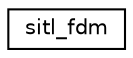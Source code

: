 digraph "Graphical Class Hierarchy"
{
 // INTERACTIVE_SVG=YES
  edge [fontname="Helvetica",fontsize="10",labelfontname="Helvetica",labelfontsize="10"];
  node [fontname="Helvetica",fontsize="10",shape=record];
  rankdir="LR";
  Node1 [label="sitl_fdm",height=0.2,width=0.4,color="black", fillcolor="white", style="filled",URL="$structsitl__fdm.html",tooltip="-*- tab-width: 4; Mode: C++; c-basic-offset: 4; indent-tabs-mode: nil -*- "];
}
